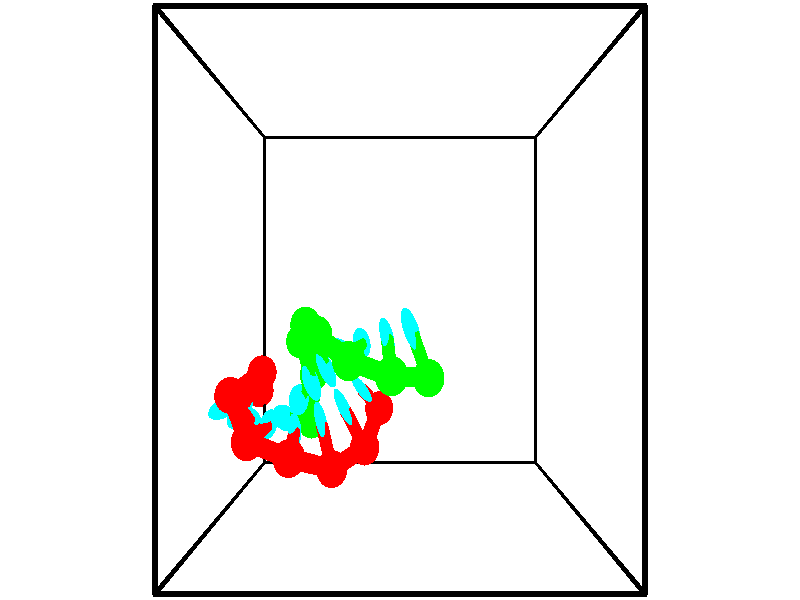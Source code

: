 // switches for output
#declare DRAW_BASES = 1; // possible values are 0, 1; only relevant for DNA ribbons
#declare DRAW_BASES_TYPE = 3; // possible values are 1, 2, 3; only relevant for DNA ribbons
#declare DRAW_FOG = 0; // set to 1 to enable fog

#include "colors.inc"

#include "transforms.inc"
background { rgb <1, 1, 1>}

#default {
   normal{
       ripples 0.25
       frequency 0.20
       turbulence 0.2
       lambda 5
   }
	finish {
		phong 0.1
		phong_size 40.
	}
}

// original window dimensions: 1024x640


// camera settings

camera {
	sky <-0, 1, 0>
	up <-0, 1, 0>
	right 1.6 * <1, 0, 0>
	location <2.5, 2.5, 11.1562>
	look_at <2.5, 2.5, 2.5>
	direction <0, 0, -8.6562>
	angle 67.0682
}


# declare cpy_camera_pos = <2.5, 2.5, 11.1562>;
# if (DRAW_FOG = 1)
fog {
	fog_type 2
	up vnormalize(cpy_camera_pos)
	color rgbt<1,1,1,0.3>
	distance 1e-5
	fog_alt 3e-3
	fog_offset 4
}
# end


// LIGHTS

# declare lum = 6;
global_settings {
	ambient_light rgb lum * <0.05, 0.05, 0.05>
	max_trace_level 15
}# declare cpy_direct_light_amount = 0.25;
light_source
{	1000 * <-1, -1, 1>,
	rgb lum * cpy_direct_light_amount
	parallel
}

light_source
{	1000 * <1, 1, -1>,
	rgb lum * cpy_direct_light_amount
	parallel
}

// strand 0

// nucleotide -1

// particle -1
sphere {
	<-0.113014, 1.085752, -0.098553> 0.250000
	pigment { color rgbt <1,0,0,0> }
	no_shadow
}
cylinder {
	<-0.427013, 0.973284, 0.122253>,  <-0.615413, 0.905803, 0.254737>, 0.100000
	pigment { color rgbt <1,0,0,0> }
	no_shadow
}
cylinder {
	<-0.427013, 0.973284, 0.122253>,  <-0.113014, 1.085752, -0.098553>, 0.100000
	pigment { color rgbt <1,0,0,0> }
	no_shadow
}

// particle -1
sphere {
	<-0.427013, 0.973284, 0.122253> 0.100000
	pigment { color rgbt <1,0,0,0> }
	no_shadow
}
sphere {
	0, 1
	scale<0.080000,0.200000,0.300000>
	matrix <0.611740, -0.492393, 0.619131,
		0.097727, 0.823707, 0.558531,
		-0.784999, -0.281170, 0.552015,
		-0.662513, 0.888933, 0.287858>
	pigment { color rgbt <0,1,1,0> }
	no_shadow
}
cylinder {
	<0.072281, 1.435832, 0.531287>,  <-0.113014, 1.085752, -0.098553>, 0.130000
	pigment { color rgbt <1,0,0,0> }
	no_shadow
}

// nucleotide -1

// particle -1
sphere {
	<0.072281, 1.435832, 0.531287> 0.250000
	pigment { color rgbt <1,0,0,0> }
	no_shadow
}
cylinder {
	<-0.154255, 1.106432, 0.517978>,  <-0.290176, 0.908792, 0.509992>, 0.100000
	pigment { color rgbt <1,0,0,0> }
	no_shadow
}
cylinder {
	<-0.154255, 1.106432, 0.517978>,  <0.072281, 1.435832, 0.531287>, 0.100000
	pigment { color rgbt <1,0,0,0> }
	no_shadow
}

// particle -1
sphere {
	<-0.154255, 1.106432, 0.517978> 0.100000
	pigment { color rgbt <1,0,0,0> }
	no_shadow
}
sphere {
	0, 1
	scale<0.080000,0.200000,0.300000>
	matrix <0.593446, -0.435474, 0.676893,
		-0.571911, 0.363605, 0.735329,
		-0.566339, -0.823501, -0.033272,
		-0.324156, 0.859382, 0.507996>
	pigment { color rgbt <0,1,1,0> }
	no_shadow
}
cylinder {
	<-0.304328, 1.188805, 1.196453>,  <0.072281, 1.435832, 0.531287>, 0.130000
	pigment { color rgbt <1,0,0,0> }
	no_shadow
}

// nucleotide -1

// particle -1
sphere {
	<-0.304328, 1.188805, 1.196453> 0.250000
	pigment { color rgbt <1,0,0,0> }
	no_shadow
}
cylinder {
	<-0.163574, 0.919401, 0.936434>,  <-0.079122, 0.757759, 0.780422>, 0.100000
	pigment { color rgbt <1,0,0,0> }
	no_shadow
}
cylinder {
	<-0.163574, 0.919401, 0.936434>,  <-0.304328, 1.188805, 1.196453>, 0.100000
	pigment { color rgbt <1,0,0,0> }
	no_shadow
}

// particle -1
sphere {
	<-0.163574, 0.919401, 0.936434> 0.100000
	pigment { color rgbt <1,0,0,0> }
	no_shadow
}
sphere {
	0, 1
	scale<0.080000,0.200000,0.300000>
	matrix <0.850681, -0.059646, 0.522288,
		-0.390538, -0.736769, 0.551953,
		0.351884, -0.673509, -0.650049,
		-0.058009, 0.717349, 0.741419>
	pigment { color rgbt <0,1,1,0> }
	no_shadow
}
cylinder {
	<0.089398, 0.635097, 1.626019>,  <-0.304328, 1.188805, 1.196453>, 0.130000
	pigment { color rgbt <1,0,0,0> }
	no_shadow
}

// nucleotide -1

// particle -1
sphere {
	<0.089398, 0.635097, 1.626019> 0.250000
	pigment { color rgbt <1,0,0,0> }
	no_shadow
}
cylinder {
	<0.198692, 0.700039, 1.246760>,  <0.264269, 0.739004, 1.019205>, 0.100000
	pigment { color rgbt <1,0,0,0> }
	no_shadow
}
cylinder {
	<0.198692, 0.700039, 1.246760>,  <0.089398, 0.635097, 1.626019>, 0.100000
	pigment { color rgbt <1,0,0,0> }
	no_shadow
}

// particle -1
sphere {
	<0.198692, 0.700039, 1.246760> 0.100000
	pigment { color rgbt <1,0,0,0> }
	no_shadow
}
sphere {
	0, 1
	scale<0.080000,0.200000,0.300000>
	matrix <0.961301, -0.009964, 0.275320,
		0.035252, -0.986682, -0.158794,
		0.273236, 0.162354, -0.948147,
		0.280663, 0.748745, 0.962316>
	pigment { color rgbt <0,1,1,0> }
	no_shadow
}
cylinder {
	<0.754292, 0.424929, 1.664337>,  <0.089398, 0.635097, 1.626019>, 0.130000
	pigment { color rgbt <1,0,0,0> }
	no_shadow
}

// nucleotide -1

// particle -1
sphere {
	<0.754292, 0.424929, 1.664337> 0.250000
	pigment { color rgbt <1,0,0,0> }
	no_shadow
}
cylinder {
	<0.741512, 0.573269, 1.293080>,  <0.733844, 0.662273, 1.070326>, 0.100000
	pigment { color rgbt <1,0,0,0> }
	no_shadow
}
cylinder {
	<0.741512, 0.573269, 1.293080>,  <0.754292, 0.424929, 1.664337>, 0.100000
	pigment { color rgbt <1,0,0,0> }
	no_shadow
}

// particle -1
sphere {
	<0.741512, 0.573269, 1.293080> 0.100000
	pigment { color rgbt <1,0,0,0> }
	no_shadow
}
sphere {
	0, 1
	scale<0.080000,0.200000,0.300000>
	matrix <0.952851, 0.291657, 0.083734,
		0.301753, -0.881706, -0.362684,
		-0.031950, 0.370851, -0.928143,
		0.731927, 0.684524, 1.014637>
	pigment { color rgbt <0,1,1,0> }
	no_shadow
}
cylinder {
	<1.392329, 0.209442, 1.342891>,  <0.754292, 0.424929, 1.664337>, 0.130000
	pigment { color rgbt <1,0,0,0> }
	no_shadow
}

// nucleotide -1

// particle -1
sphere {
	<1.392329, 0.209442, 1.342891> 0.250000
	pigment { color rgbt <1,0,0,0> }
	no_shadow
}
cylinder {
	<1.270584, 0.548574, 1.169205>,  <1.197537, 0.752054, 1.064993>, 0.100000
	pigment { color rgbt <1,0,0,0> }
	no_shadow
}
cylinder {
	<1.270584, 0.548574, 1.169205>,  <1.392329, 0.209442, 1.342891>, 0.100000
	pigment { color rgbt <1,0,0,0> }
	no_shadow
}

// particle -1
sphere {
	<1.270584, 0.548574, 1.169205> 0.100000
	pigment { color rgbt <1,0,0,0> }
	no_shadow
}
sphere {
	0, 1
	scale<0.080000,0.200000,0.300000>
	matrix <0.928294, 0.366229, 0.064398,
		0.213622, -0.383480, -0.898504,
		-0.304363, 0.847832, -0.434217,
		1.179275, 0.802924, 1.038940>
	pigment { color rgbt <0,1,1,0> }
	no_shadow
}
cylinder {
	<1.897366, 0.400672, 0.848883>,  <1.392329, 0.209442, 1.342891>, 0.130000
	pigment { color rgbt <1,0,0,0> }
	no_shadow
}

// nucleotide -1

// particle -1
sphere {
	<1.897366, 0.400672, 0.848883> 0.250000
	pigment { color rgbt <1,0,0,0> }
	no_shadow
}
cylinder {
	<1.698872, 0.740158, 0.922022>,  <1.579775, 0.943850, 0.965905>, 0.100000
	pigment { color rgbt <1,0,0,0> }
	no_shadow
}
cylinder {
	<1.698872, 0.740158, 0.922022>,  <1.897366, 0.400672, 0.848883>, 0.100000
	pigment { color rgbt <1,0,0,0> }
	no_shadow
}

// particle -1
sphere {
	<1.698872, 0.740158, 0.922022> 0.100000
	pigment { color rgbt <1,0,0,0> }
	no_shadow
}
sphere {
	0, 1
	scale<0.080000,0.200000,0.300000>
	matrix <0.868032, 0.489002, 0.086006,
		-0.016418, 0.201396, -0.979372,
		-0.496237, 0.848715, 0.182847,
		1.550001, 0.994772, 0.976876>
	pigment { color rgbt <0,1,1,0> }
	no_shadow
}
cylinder {
	<2.125446, 0.882742, 0.334429>,  <1.897366, 0.400672, 0.848883>, 0.130000
	pigment { color rgbt <1,0,0,0> }
	no_shadow
}

// nucleotide -1

// particle -1
sphere {
	<2.125446, 0.882742, 0.334429> 0.250000
	pigment { color rgbt <1,0,0,0> }
	no_shadow
}
cylinder {
	<1.966438, 1.085897, 0.640116>,  <1.871034, 1.207791, 0.823528>, 0.100000
	pigment { color rgbt <1,0,0,0> }
	no_shadow
}
cylinder {
	<1.966438, 1.085897, 0.640116>,  <2.125446, 0.882742, 0.334429>, 0.100000
	pigment { color rgbt <1,0,0,0> }
	no_shadow
}

// particle -1
sphere {
	<1.966438, 1.085897, 0.640116> 0.100000
	pigment { color rgbt <1,0,0,0> }
	no_shadow
}
sphere {
	0, 1
	scale<0.080000,0.200000,0.300000>
	matrix <0.764994, 0.643355, -0.029643,
		-0.506718, 0.572838, -0.644278,
		-0.397519, 0.507889, 0.764217,
		1.847183, 1.238264, 0.869381>
	pigment { color rgbt <0,1,1,0> }
	no_shadow
}
// strand 1

// nucleotide -1

// particle -1
sphere {
	<2.948538, 1.476697, 1.656261> 0.250000
	pigment { color rgbt <0,1,0,0> }
	no_shadow
}
cylinder {
	<2.791138, 1.844015, 1.673670>,  <2.696698, 2.064405, 1.684115>, 0.100000
	pigment { color rgbt <0,1,0,0> }
	no_shadow
}
cylinder {
	<2.791138, 1.844015, 1.673670>,  <2.948538, 1.476697, 1.656261>, 0.100000
	pigment { color rgbt <0,1,0,0> }
	no_shadow
}

// particle -1
sphere {
	<2.791138, 1.844015, 1.673670> 0.100000
	pigment { color rgbt <0,1,0,0> }
	no_shadow
}
sphere {
	0, 1
	scale<0.080000,0.200000,0.300000>
	matrix <-0.814322, -0.326194, -0.480081,
		-0.426659, -0.224352, 0.876144,
		-0.393500, 0.918294, 0.043521,
		2.673088, 2.119503, 1.686726>
	pigment { color rgbt <0,1,1,0> }
	no_shadow
}
cylinder {
	<2.372726, 1.548922, 2.097002>,  <2.948538, 1.476697, 1.656261>, 0.130000
	pigment { color rgbt <0,1,0,0> }
	no_shadow
}

// nucleotide -1

// particle -1
sphere {
	<2.372726, 1.548922, 2.097002> 0.250000
	pigment { color rgbt <0,1,0,0> }
	no_shadow
}
cylinder {
	<2.326485, 1.821126, 1.807577>,  <2.298740, 1.984449, 1.633922>, 0.100000
	pigment { color rgbt <0,1,0,0> }
	no_shadow
}
cylinder {
	<2.326485, 1.821126, 1.807577>,  <2.372726, 1.548922, 2.097002>, 0.100000
	pigment { color rgbt <0,1,0,0> }
	no_shadow
}

// particle -1
sphere {
	<2.326485, 1.821126, 1.807577> 0.100000
	pigment { color rgbt <0,1,0,0> }
	no_shadow
}
sphere {
	0, 1
	scale<0.080000,0.200000,0.300000>
	matrix <-0.875328, -0.414113, -0.249624,
		-0.469508, 0.604496, 0.643543,
		-0.115603, 0.680511, -0.723561,
		2.291804, 2.025279, 1.590509>
	pigment { color rgbt <0,1,1,0> }
	no_shadow
}
cylinder {
	<1.732638, 1.736968, 2.107010>,  <2.372726, 1.548922, 2.097002>, 0.130000
	pigment { color rgbt <0,1,0,0> }
	no_shadow
}

// nucleotide -1

// particle -1
sphere {
	<1.732638, 1.736968, 2.107010> 0.250000
	pigment { color rgbt <0,1,0,0> }
	no_shadow
}
cylinder {
	<1.820419, 1.845542, 1.732168>,  <1.873088, 1.910686, 1.507263>, 0.100000
	pigment { color rgbt <0,1,0,0> }
	no_shadow
}
cylinder {
	<1.820419, 1.845542, 1.732168>,  <1.732638, 1.736968, 2.107010>, 0.100000
	pigment { color rgbt <0,1,0,0> }
	no_shadow
}

// particle -1
sphere {
	<1.820419, 1.845542, 1.732168> 0.100000
	pigment { color rgbt <0,1,0,0> }
	no_shadow
}
sphere {
	0, 1
	scale<0.080000,0.200000,0.300000>
	matrix <-0.854787, -0.409522, -0.318796,
		-0.470297, 0.870985, 0.142146,
		0.219454, 0.271433, -0.937104,
		1.886256, 1.926972, 1.451037>
	pigment { color rgbt <0,1,1,0> }
	no_shadow
}
cylinder {
	<1.193493, 2.048802, 1.741373>,  <1.732638, 1.736968, 2.107010>, 0.130000
	pigment { color rgbt <0,1,0,0> }
	no_shadow
}

// nucleotide -1

// particle -1
sphere {
	<1.193493, 2.048802, 1.741373> 0.250000
	pigment { color rgbt <0,1,0,0> }
	no_shadow
}
cylinder {
	<1.427238, 1.897374, 1.454262>,  <1.567486, 1.806517, 1.281995>, 0.100000
	pigment { color rgbt <0,1,0,0> }
	no_shadow
}
cylinder {
	<1.427238, 1.897374, 1.454262>,  <1.193493, 2.048802, 1.741373>, 0.100000
	pigment { color rgbt <0,1,0,0> }
	no_shadow
}

// particle -1
sphere {
	<1.427238, 1.897374, 1.454262> 0.100000
	pigment { color rgbt <0,1,0,0> }
	no_shadow
}
sphere {
	0, 1
	scale<0.080000,0.200000,0.300000>
	matrix <-0.767103, -0.546235, -0.336424,
		-0.264715, 0.747202, -0.609603,
		0.584363, -0.378571, -0.717777,
		1.602547, 1.783803, 1.238929>
	pigment { color rgbt <0,1,1,0> }
	no_shadow
}
cylinder {
	<0.926003, 2.156312, 1.101270>,  <1.193493, 2.048802, 1.741373>, 0.130000
	pigment { color rgbt <0,1,0,0> }
	no_shadow
}

// nucleotide -1

// particle -1
sphere {
	<0.926003, 2.156312, 1.101270> 0.250000
	pigment { color rgbt <0,1,0,0> }
	no_shadow
}
cylinder {
	<1.115540, 1.807972, 1.048967>,  <1.229262, 1.598969, 1.017586>, 0.100000
	pigment { color rgbt <0,1,0,0> }
	no_shadow
}
cylinder {
	<1.115540, 1.807972, 1.048967>,  <0.926003, 2.156312, 1.101270>, 0.100000
	pigment { color rgbt <0,1,0,0> }
	no_shadow
}

// particle -1
sphere {
	<1.115540, 1.807972, 1.048967> 0.100000
	pigment { color rgbt <0,1,0,0> }
	no_shadow
}
sphere {
	0, 1
	scale<0.080000,0.200000,0.300000>
	matrix <-0.847846, -0.411029, -0.334981,
		0.237973, 0.269590, -0.933108,
		0.473842, -0.870848, -0.130757,
		1.257692, 1.546718, 1.009740>
	pigment { color rgbt <0,1,1,0> }
	no_shadow
}
cylinder {
	<0.733667, 1.886331, 0.442735>,  <0.926003, 2.156312, 1.101270>, 0.130000
	pigment { color rgbt <0,1,0,0> }
	no_shadow
}

// nucleotide -1

// particle -1
sphere {
	<0.733667, 1.886331, 0.442735> 0.250000
	pigment { color rgbt <0,1,0,0> }
	no_shadow
}
cylinder {
	<0.872864, 1.564043, 0.634449>,  <0.956382, 1.370670, 0.749478>, 0.100000
	pigment { color rgbt <0,1,0,0> }
	no_shadow
}
cylinder {
	<0.872864, 1.564043, 0.634449>,  <0.733667, 1.886331, 0.442735>, 0.100000
	pigment { color rgbt <0,1,0,0> }
	no_shadow
}

// particle -1
sphere {
	<0.872864, 1.564043, 0.634449> 0.100000
	pigment { color rgbt <0,1,0,0> }
	no_shadow
}
sphere {
	0, 1
	scale<0.080000,0.200000,0.300000>
	matrix <-0.754032, -0.544338, -0.367603,
		0.557079, -0.233474, -0.796965,
		0.347992, -0.805721, 0.479286,
		0.977261, 1.322326, 0.778235>
	pigment { color rgbt <0,1,1,0> }
	no_shadow
}
cylinder {
	<0.894680, 1.337646, -0.045587>,  <0.733667, 1.886331, 0.442735>, 0.130000
	pigment { color rgbt <0,1,0,0> }
	no_shadow
}

// nucleotide -1

// particle -1
sphere {
	<0.894680, 1.337646, -0.045587> 0.250000
	pigment { color rgbt <0,1,0,0> }
	no_shadow
}
cylinder {
	<0.798836, 1.170166, 0.304790>,  <0.741329, 1.069678, 0.515017>, 0.100000
	pigment { color rgbt <0,1,0,0> }
	no_shadow
}
cylinder {
	<0.798836, 1.170166, 0.304790>,  <0.894680, 1.337646, -0.045587>, 0.100000
	pigment { color rgbt <0,1,0,0> }
	no_shadow
}

// particle -1
sphere {
	<0.798836, 1.170166, 0.304790> 0.100000
	pigment { color rgbt <0,1,0,0> }
	no_shadow
}
sphere {
	0, 1
	scale<0.080000,0.200000,0.300000>
	matrix <-0.803366, -0.421101, -0.421043,
		0.545152, -0.804589, -0.235470,
		-0.239610, -0.418701, 0.875943,
		0.726953, 1.044556, 0.567573>
	pigment { color rgbt <0,1,1,0> }
	no_shadow
}
cylinder {
	<0.844345, 0.591661, -0.152390>,  <0.894680, 1.337646, -0.045587>, 0.130000
	pigment { color rgbt <0,1,0,0> }
	no_shadow
}

// nucleotide -1

// particle -1
sphere {
	<0.844345, 0.591661, -0.152390> 0.250000
	pigment { color rgbt <0,1,0,0> }
	no_shadow
}
cylinder {
	<0.619728, 0.683037, 0.165726>,  <0.484958, 0.737863, 0.356595>, 0.100000
	pigment { color rgbt <0,1,0,0> }
	no_shadow
}
cylinder {
	<0.619728, 0.683037, 0.165726>,  <0.844345, 0.591661, -0.152390>, 0.100000
	pigment { color rgbt <0,1,0,0> }
	no_shadow
}

// particle -1
sphere {
	<0.619728, 0.683037, 0.165726> 0.100000
	pigment { color rgbt <0,1,0,0> }
	no_shadow
}
sphere {
	0, 1
	scale<0.080000,0.200000,0.300000>
	matrix <-0.809048, -0.353142, -0.469821,
		0.173523, -0.907252, 0.383124,
		-0.561544, 0.228441, 0.795289,
		0.451265, 0.751570, 0.404312>
	pigment { color rgbt <0,1,1,0> }
	no_shadow
}
// box output
cylinder {
	<0.000000, 0.000000, 0.000000>,  <5.000000, 0.000000, 0.000000>, 0.025000
	pigment { color rgbt <0,0,0,0> }
	no_shadow
}
cylinder {
	<0.000000, 0.000000, 0.000000>,  <0.000000, 5.000000, 0.000000>, 0.025000
	pigment { color rgbt <0,0,0,0> }
	no_shadow
}
cylinder {
	<0.000000, 0.000000, 0.000000>,  <0.000000, 0.000000, 5.000000>, 0.025000
	pigment { color rgbt <0,0,0,0> }
	no_shadow
}
cylinder {
	<5.000000, 5.000000, 5.000000>,  <0.000000, 5.000000, 5.000000>, 0.025000
	pigment { color rgbt <0,0,0,0> }
	no_shadow
}
cylinder {
	<5.000000, 5.000000, 5.000000>,  <5.000000, 0.000000, 5.000000>, 0.025000
	pigment { color rgbt <0,0,0,0> }
	no_shadow
}
cylinder {
	<5.000000, 5.000000, 5.000000>,  <5.000000, 5.000000, 0.000000>, 0.025000
	pigment { color rgbt <0,0,0,0> }
	no_shadow
}
cylinder {
	<0.000000, 0.000000, 5.000000>,  <0.000000, 5.000000, 5.000000>, 0.025000
	pigment { color rgbt <0,0,0,0> }
	no_shadow
}
cylinder {
	<0.000000, 0.000000, 5.000000>,  <5.000000, 0.000000, 5.000000>, 0.025000
	pigment { color rgbt <0,0,0,0> }
	no_shadow
}
cylinder {
	<5.000000, 5.000000, 0.000000>,  <0.000000, 5.000000, 0.000000>, 0.025000
	pigment { color rgbt <0,0,0,0> }
	no_shadow
}
cylinder {
	<5.000000, 5.000000, 0.000000>,  <5.000000, 0.000000, 0.000000>, 0.025000
	pigment { color rgbt <0,0,0,0> }
	no_shadow
}
cylinder {
	<5.000000, 0.000000, 5.000000>,  <5.000000, 0.000000, 0.000000>, 0.025000
	pigment { color rgbt <0,0,0,0> }
	no_shadow
}
cylinder {
	<0.000000, 5.000000, 0.000000>,  <0.000000, 5.000000, 5.000000>, 0.025000
	pigment { color rgbt <0,0,0,0> }
	no_shadow
}
// end of box output
